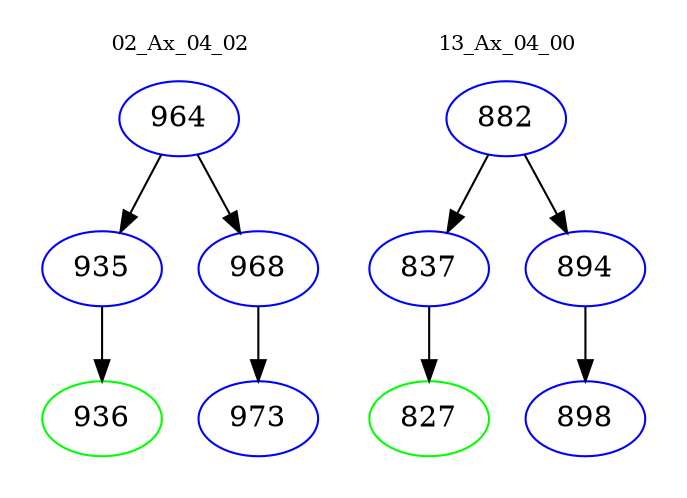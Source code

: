digraph{
subgraph cluster_0 {
color = white
label = "02_Ax_04_02";
fontsize=10;
T0_964 [label="964", color="blue"]
T0_964 -> T0_935 [color="black"]
T0_935 [label="935", color="blue"]
T0_935 -> T0_936 [color="black"]
T0_936 [label="936", color="green"]
T0_964 -> T0_968 [color="black"]
T0_968 [label="968", color="blue"]
T0_968 -> T0_973 [color="black"]
T0_973 [label="973", color="blue"]
}
subgraph cluster_1 {
color = white
label = "13_Ax_04_00";
fontsize=10;
T1_882 [label="882", color="blue"]
T1_882 -> T1_837 [color="black"]
T1_837 [label="837", color="blue"]
T1_837 -> T1_827 [color="black"]
T1_827 [label="827", color="green"]
T1_882 -> T1_894 [color="black"]
T1_894 [label="894", color="blue"]
T1_894 -> T1_898 [color="black"]
T1_898 [label="898", color="blue"]
}
}
